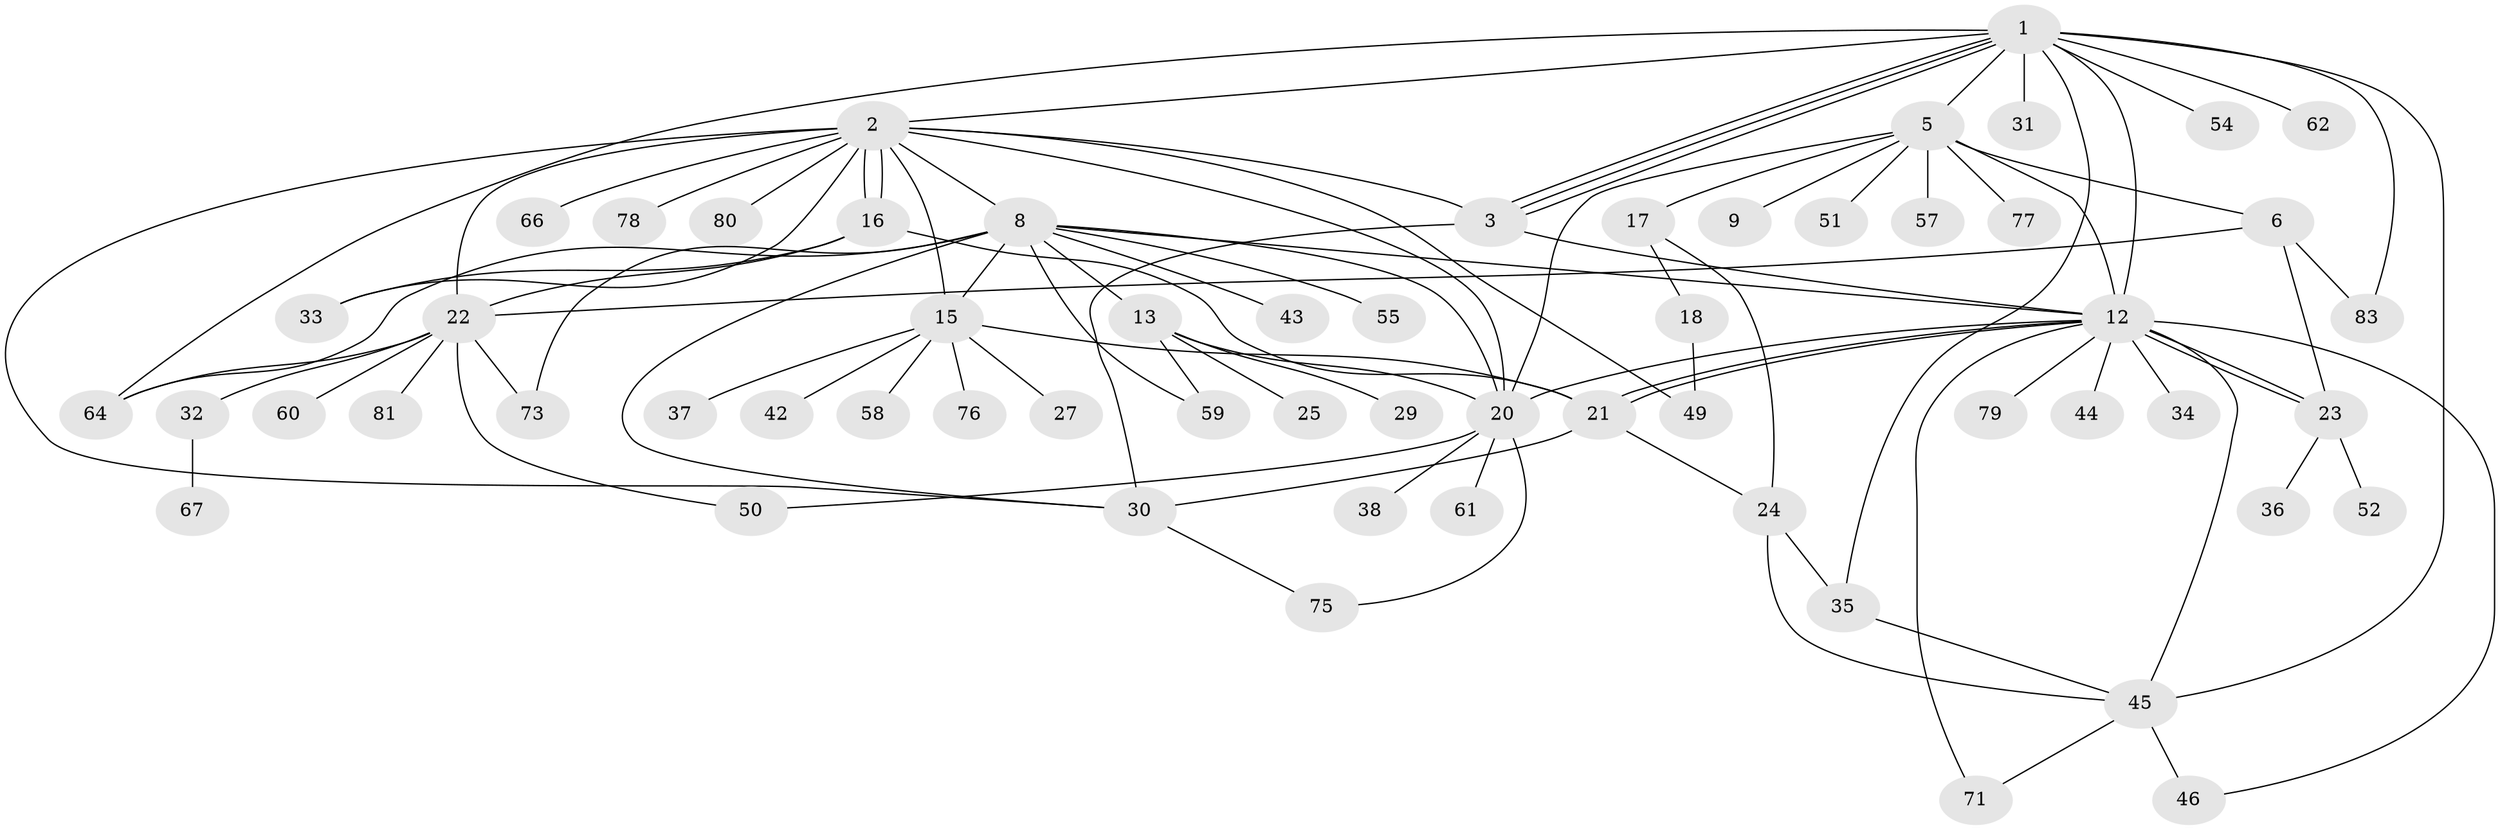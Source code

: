// Generated by graph-tools (version 1.1) at 2025/51/02/27/25 19:51:54]
// undirected, 60 vertices, 97 edges
graph export_dot {
graph [start="1"]
  node [color=gray90,style=filled];
  1 [super="+11"];
  2 [super="+69"];
  3 [super="+4"];
  5 [super="+7"];
  6 [super="+14"];
  8 [super="+19"];
  9 [super="+10"];
  12 [super="+56"];
  13 [super="+39"];
  15 [super="+26"];
  16 [super="+63"];
  17;
  18 [super="+28"];
  20 [super="+48"];
  21 [super="+74"];
  22 [super="+82"];
  23 [super="+65"];
  24 [super="+53"];
  25;
  27;
  29;
  30 [super="+47"];
  31;
  32;
  33 [super="+41"];
  34;
  35 [super="+40"];
  36;
  37;
  38;
  42;
  43;
  44;
  45 [super="+72"];
  46 [super="+68"];
  49;
  50 [super="+70"];
  51;
  52;
  54;
  55;
  57;
  58;
  59;
  60;
  61;
  62;
  64;
  66;
  67;
  71;
  73;
  75;
  76;
  77;
  78;
  79;
  80;
  81;
  83;
  1 -- 2;
  1 -- 3;
  1 -- 3;
  1 -- 3;
  1 -- 5;
  1 -- 12;
  1 -- 31;
  1 -- 54;
  1 -- 62;
  1 -- 64;
  1 -- 83;
  1 -- 45;
  1 -- 35;
  2 -- 3;
  2 -- 8;
  2 -- 15 [weight=2];
  2 -- 16 [weight=2];
  2 -- 16;
  2 -- 20;
  2 -- 30;
  2 -- 33;
  2 -- 49;
  2 -- 66;
  2 -- 78;
  2 -- 80;
  2 -- 22 [weight=2];
  3 -- 30;
  3 -- 12;
  5 -- 6;
  5 -- 12 [weight=2];
  5 -- 17;
  5 -- 51;
  5 -- 57;
  5 -- 77;
  5 -- 9;
  5 -- 20;
  6 -- 22;
  6 -- 23;
  6 -- 83;
  8 -- 13;
  8 -- 15 [weight=3];
  8 -- 55;
  8 -- 12;
  8 -- 64;
  8 -- 73;
  8 -- 43;
  8 -- 20;
  8 -- 59;
  8 -- 30;
  12 -- 20;
  12 -- 21;
  12 -- 21;
  12 -- 23;
  12 -- 23;
  12 -- 34;
  12 -- 44;
  12 -- 45;
  12 -- 46;
  12 -- 71;
  12 -- 79;
  13 -- 20;
  13 -- 25;
  13 -- 29;
  13 -- 59;
  15 -- 37;
  15 -- 58;
  15 -- 76;
  15 -- 42;
  15 -- 27;
  15 -- 21;
  16 -- 22;
  16 -- 21;
  16 -- 33;
  17 -- 18;
  17 -- 24;
  18 -- 49;
  20 -- 38;
  20 -- 50;
  20 -- 75;
  20 -- 61;
  21 -- 24;
  21 -- 30;
  22 -- 32;
  22 -- 50;
  22 -- 60;
  22 -- 64;
  22 -- 81;
  22 -- 73;
  23 -- 36;
  23 -- 52;
  24 -- 35;
  24 -- 45;
  30 -- 75;
  32 -- 67;
  35 -- 45;
  45 -- 71;
  45 -- 46;
}
